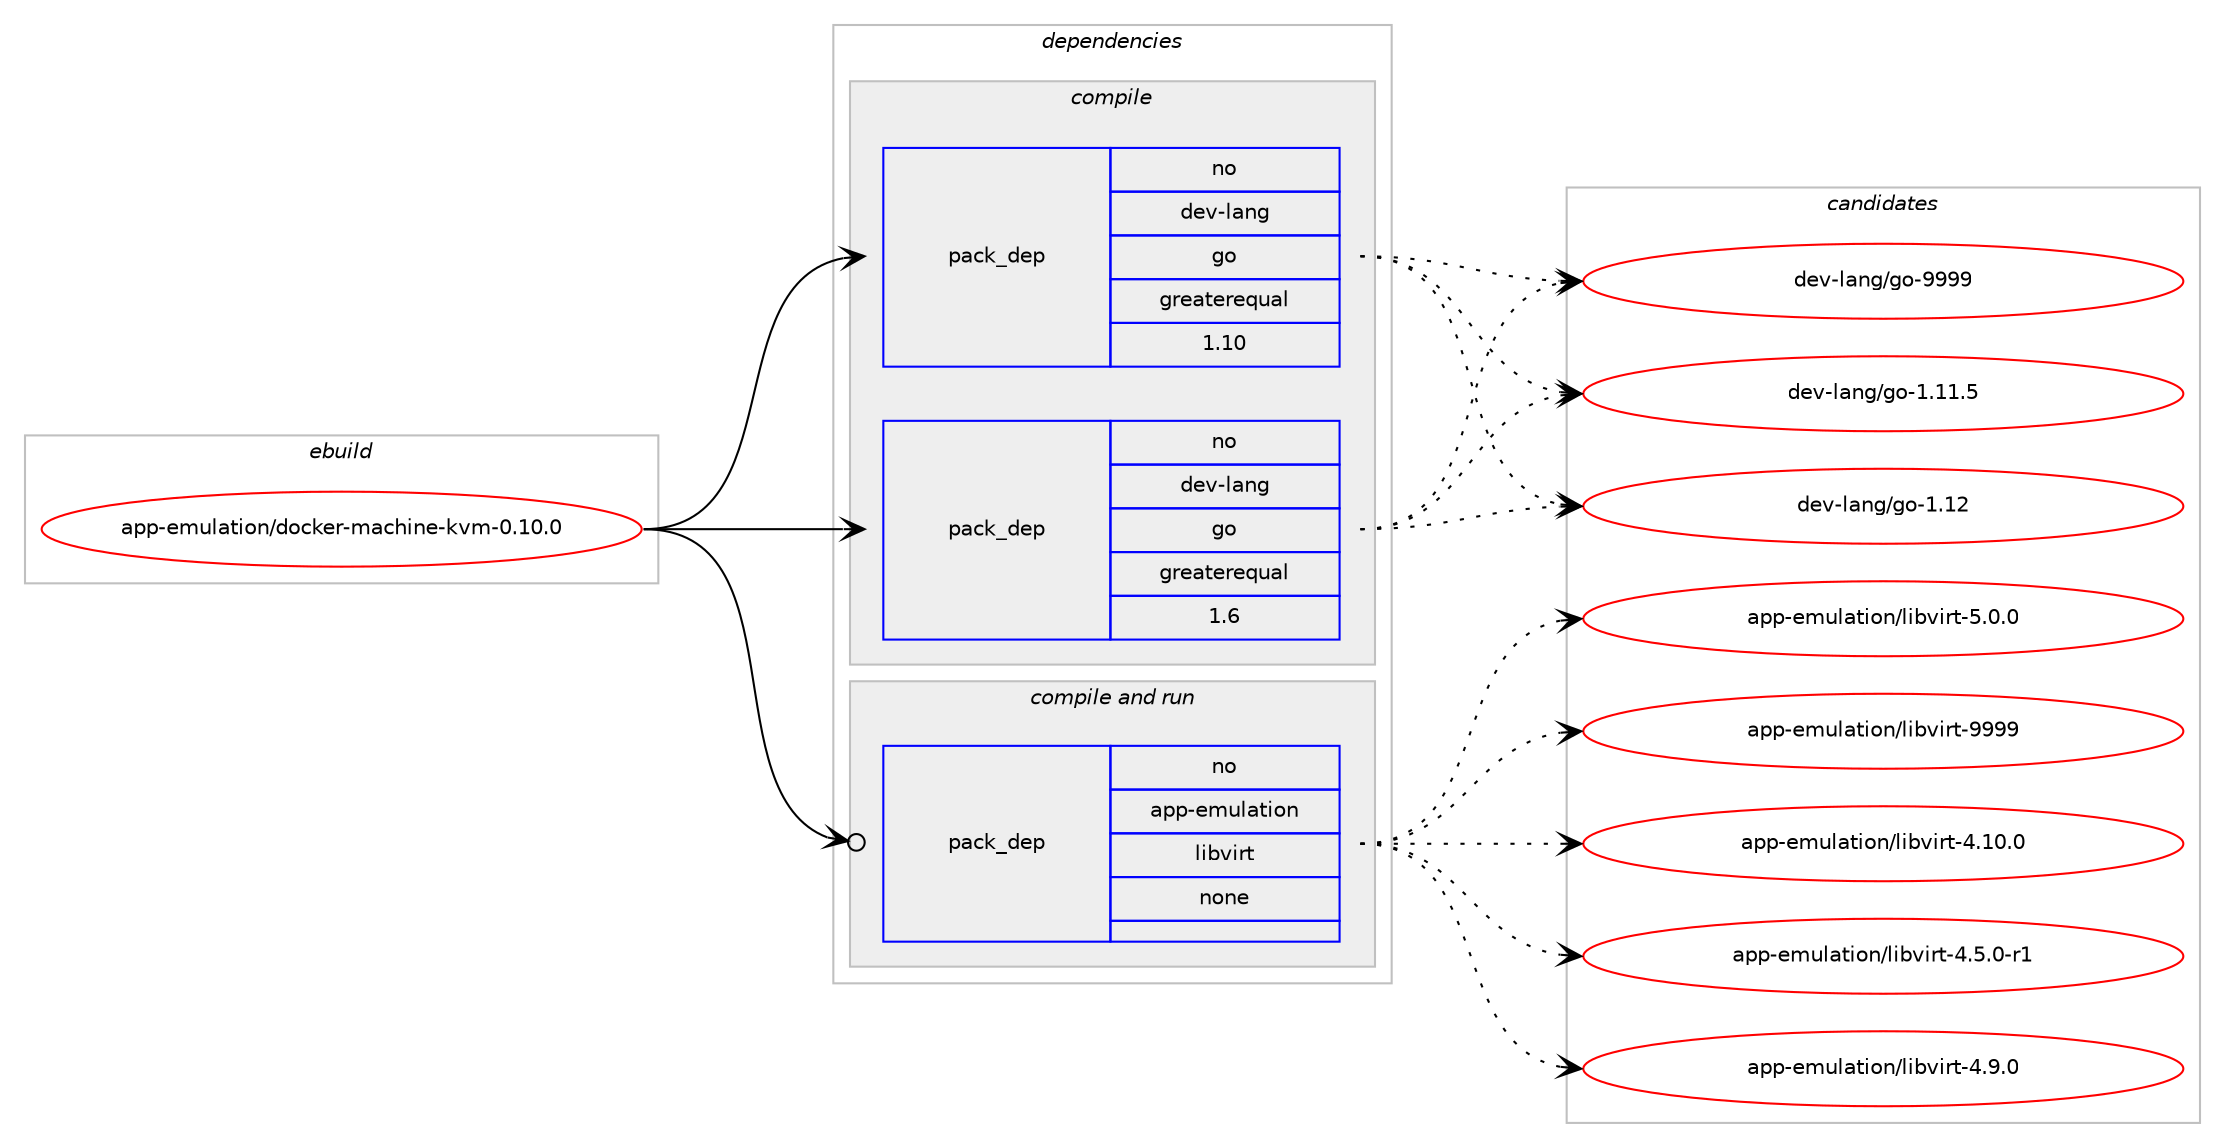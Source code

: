 digraph prolog {

# *************
# Graph options
# *************

newrank=true;
concentrate=true;
compound=true;
graph [rankdir=LR,fontname=Helvetica,fontsize=10,ranksep=1.5];#, ranksep=2.5, nodesep=0.2];
edge  [arrowhead=vee];
node  [fontname=Helvetica,fontsize=10];

# **********
# The ebuild
# **********

subgraph cluster_leftcol {
color=gray;
rank=same;
label=<<i>ebuild</i>>;
id [label="app-emulation/docker-machine-kvm-0.10.0", color=red, width=4, href="../app-emulation/docker-machine-kvm-0.10.0.svg"];
}

# ****************
# The dependencies
# ****************

subgraph cluster_midcol {
color=gray;
label=<<i>dependencies</i>>;
subgraph cluster_compile {
fillcolor="#eeeeee";
style=filled;
label=<<i>compile</i>>;
subgraph pack915243 {
dependency1285106 [label=<<TABLE BORDER="0" CELLBORDER="1" CELLSPACING="0" CELLPADDING="4" WIDTH="220"><TR><TD ROWSPAN="6" CELLPADDING="30">pack_dep</TD></TR><TR><TD WIDTH="110">no</TD></TR><TR><TD>dev-lang</TD></TR><TR><TD>go</TD></TR><TR><TD>greaterequal</TD></TR><TR><TD>1.10</TD></TR></TABLE>>, shape=none, color=blue];
}
id:e -> dependency1285106:w [weight=20,style="solid",arrowhead="vee"];
subgraph pack915244 {
dependency1285107 [label=<<TABLE BORDER="0" CELLBORDER="1" CELLSPACING="0" CELLPADDING="4" WIDTH="220"><TR><TD ROWSPAN="6" CELLPADDING="30">pack_dep</TD></TR><TR><TD WIDTH="110">no</TD></TR><TR><TD>dev-lang</TD></TR><TR><TD>go</TD></TR><TR><TD>greaterequal</TD></TR><TR><TD>1.6</TD></TR></TABLE>>, shape=none, color=blue];
}
id:e -> dependency1285107:w [weight=20,style="solid",arrowhead="vee"];
}
subgraph cluster_compileandrun {
fillcolor="#eeeeee";
style=filled;
label=<<i>compile and run</i>>;
subgraph pack915245 {
dependency1285108 [label=<<TABLE BORDER="0" CELLBORDER="1" CELLSPACING="0" CELLPADDING="4" WIDTH="220"><TR><TD ROWSPAN="6" CELLPADDING="30">pack_dep</TD></TR><TR><TD WIDTH="110">no</TD></TR><TR><TD>app-emulation</TD></TR><TR><TD>libvirt</TD></TR><TR><TD>none</TD></TR><TR><TD></TD></TR></TABLE>>, shape=none, color=blue];
}
id:e -> dependency1285108:w [weight=20,style="solid",arrowhead="odotvee"];
}
subgraph cluster_run {
fillcolor="#eeeeee";
style=filled;
label=<<i>run</i>>;
}
}

# **************
# The candidates
# **************

subgraph cluster_choices {
rank=same;
color=gray;
label=<<i>candidates</i>>;

subgraph choice915243 {
color=black;
nodesep=1;
choice10010111845108971101034710311145494649494653 [label="dev-lang/go-1.11.5", color=red, width=4,href="../dev-lang/go-1.11.5.svg"];
choice1001011184510897110103471031114549464950 [label="dev-lang/go-1.12", color=red, width=4,href="../dev-lang/go-1.12.svg"];
choice1001011184510897110103471031114557575757 [label="dev-lang/go-9999", color=red, width=4,href="../dev-lang/go-9999.svg"];
dependency1285106:e -> choice10010111845108971101034710311145494649494653:w [style=dotted,weight="100"];
dependency1285106:e -> choice1001011184510897110103471031114549464950:w [style=dotted,weight="100"];
dependency1285106:e -> choice1001011184510897110103471031114557575757:w [style=dotted,weight="100"];
}
subgraph choice915244 {
color=black;
nodesep=1;
choice10010111845108971101034710311145494649494653 [label="dev-lang/go-1.11.5", color=red, width=4,href="../dev-lang/go-1.11.5.svg"];
choice1001011184510897110103471031114549464950 [label="dev-lang/go-1.12", color=red, width=4,href="../dev-lang/go-1.12.svg"];
choice1001011184510897110103471031114557575757 [label="dev-lang/go-9999", color=red, width=4,href="../dev-lang/go-9999.svg"];
dependency1285107:e -> choice10010111845108971101034710311145494649494653:w [style=dotted,weight="100"];
dependency1285107:e -> choice1001011184510897110103471031114549464950:w [style=dotted,weight="100"];
dependency1285107:e -> choice1001011184510897110103471031114557575757:w [style=dotted,weight="100"];
}
subgraph choice915245 {
color=black;
nodesep=1;
choice971121124510110911710897116105111110471081059811810511411645524649484648 [label="app-emulation/libvirt-4.10.0", color=red, width=4,href="../app-emulation/libvirt-4.10.0.svg"];
choice97112112451011091171089711610511111047108105981181051141164552465346484511449 [label="app-emulation/libvirt-4.5.0-r1", color=red, width=4,href="../app-emulation/libvirt-4.5.0-r1.svg"];
choice9711211245101109117108971161051111104710810598118105114116455246574648 [label="app-emulation/libvirt-4.9.0", color=red, width=4,href="../app-emulation/libvirt-4.9.0.svg"];
choice9711211245101109117108971161051111104710810598118105114116455346484648 [label="app-emulation/libvirt-5.0.0", color=red, width=4,href="../app-emulation/libvirt-5.0.0.svg"];
choice97112112451011091171089711610511111047108105981181051141164557575757 [label="app-emulation/libvirt-9999", color=red, width=4,href="../app-emulation/libvirt-9999.svg"];
dependency1285108:e -> choice971121124510110911710897116105111110471081059811810511411645524649484648:w [style=dotted,weight="100"];
dependency1285108:e -> choice97112112451011091171089711610511111047108105981181051141164552465346484511449:w [style=dotted,weight="100"];
dependency1285108:e -> choice9711211245101109117108971161051111104710810598118105114116455246574648:w [style=dotted,weight="100"];
dependency1285108:e -> choice9711211245101109117108971161051111104710810598118105114116455346484648:w [style=dotted,weight="100"];
dependency1285108:e -> choice97112112451011091171089711610511111047108105981181051141164557575757:w [style=dotted,weight="100"];
}
}

}
